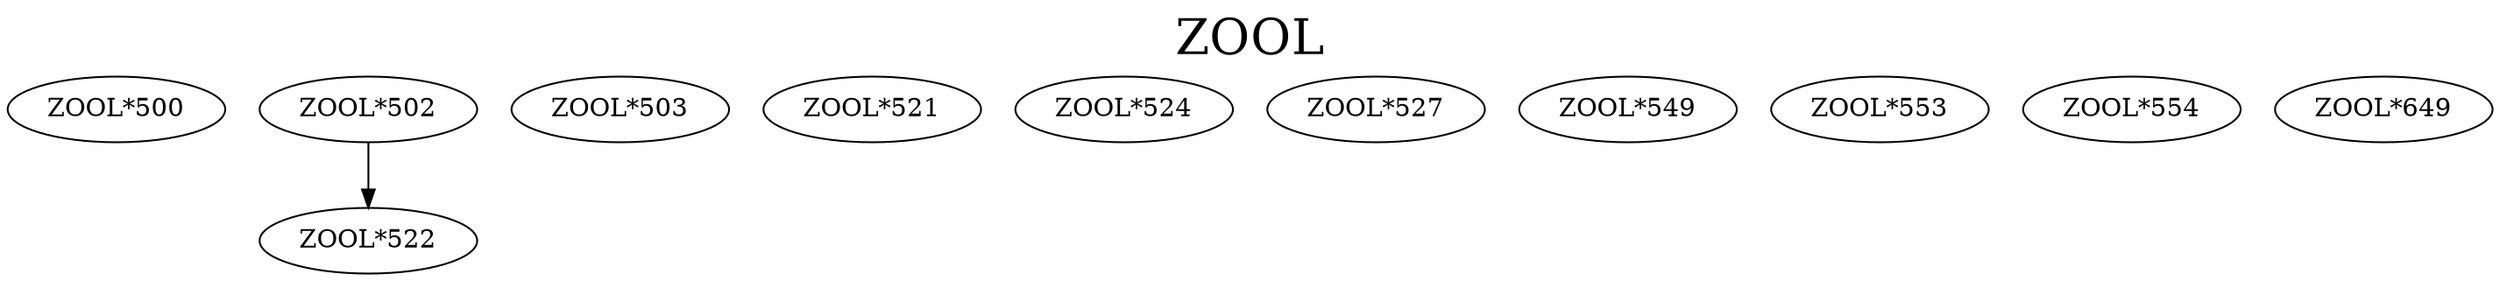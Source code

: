 digraph ZOOL {
labelloc = "t";
label = "ZOOL"
fontsize = 27;
"ZOOL*500"
"ZOOL*502"
"ZOOL*503"
"ZOOL*521"
"ZOOL*502" -> "ZOOL*522" [style=solid]
"ZOOL*524"
"ZOOL*527"
"ZOOL*549"
"ZOOL*553"
"ZOOL*554"
"ZOOL*649"
}
